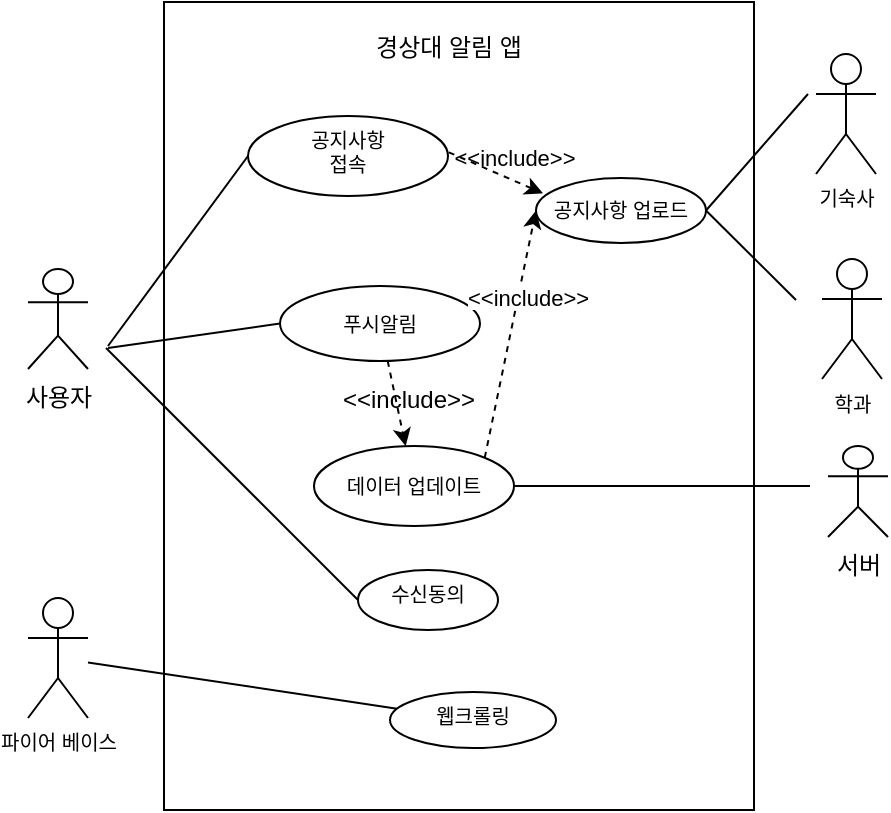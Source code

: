 <mxfile version="15.5.1" type="github">
  <diagram id="FfT6NV1a5uEnnNNgh3aj" name="Page-1">
    <mxGraphModel dx="1185" dy="662" grid="0" gridSize="10" guides="1" tooltips="1" connect="1" arrows="1" fold="1" page="1" pageScale="1" pageWidth="827" pageHeight="1169" math="0" shadow="0">
      <root>
        <mxCell id="0" />
        <mxCell id="1" parent="0" />
        <mxCell id="RBWV5vjC1XgZZIpLS1tP-13" value="" style="edgeStyle=none;rounded=0;orthogonalLoop=1;jettySize=auto;html=1;entryX=0;entryY=0.5;entryDx=0;entryDy=0;endArrow=none;endFill=0;" parent="1" target="RBWV5vjC1XgZZIpLS1tP-15" edge="1">
          <mxGeometry relative="1" as="geometry">
            <mxPoint x="200" y="427" as="sourcePoint" />
            <mxPoint x="323.0" y="400.5" as="targetPoint" />
          </mxGeometry>
        </mxCell>
        <mxCell id="RBWV5vjC1XgZZIpLS1tP-5" value="사용자" style="shape=umlActor;verticalLabelPosition=bottom;verticalAlign=top;html=1;outlineConnect=0;" parent="1" vertex="1">
          <mxGeometry x="160" y="387.5" width="30" height="50" as="geometry" />
        </mxCell>
        <mxCell id="RBWV5vjC1XgZZIpLS1tP-42" value="" style="edgeStyle=none;rounded=1;sketch=0;orthogonalLoop=1;jettySize=auto;html=1;endArrow=none;endFill=0;strokeColor=default;entryX=0;entryY=0.5;entryDx=0;entryDy=0;" parent="1" target="RBWV5vjC1XgZZIpLS1tP-41" edge="1">
          <mxGeometry relative="1" as="geometry">
            <mxPoint x="199" y="427" as="sourcePoint" />
          </mxGeometry>
        </mxCell>
        <mxCell id="JxVbLhGAbtT8IcMEekcU-12" style="edgeStyle=none;rounded=0;orthogonalLoop=1;jettySize=auto;html=1;fontSize=10;endArrow=none;endFill=0;entryX=-0.037;entryY=0.208;entryDx=0;entryDy=0;entryPerimeter=0;dashed=1;startArrow=classic;startFill=1;exitX=0.041;exitY=0.236;exitDx=0;exitDy=0;exitPerimeter=0;" edge="1" parent="1" source="RBWV5vjC1XgZZIpLS1tP-46" target="JxVbLhGAbtT8IcMEekcU-14">
          <mxGeometry relative="1" as="geometry">
            <mxPoint x="384.167" y="331" as="targetPoint" />
          </mxGeometry>
        </mxCell>
        <mxCell id="RBWV5vjC1XgZZIpLS1tP-6" value="공지사항&lt;br style=&quot;font-size: 10px;&quot;&gt;접속" style="ellipse;whiteSpace=wrap;html=1;verticalAlign=top;fontSize=10;" parent="1" vertex="1">
          <mxGeometry x="270" y="311" width="100" height="40" as="geometry" />
        </mxCell>
        <mxCell id="RBWV5vjC1XgZZIpLS1tP-45" value="" style="edgeStyle=none;rounded=1;sketch=0;orthogonalLoop=1;jettySize=auto;html=1;dashed=1;endArrow=classic;endFill=1;strokeColor=default;" parent="1" source="RBWV5vjC1XgZZIpLS1tP-15" target="RBWV5vjC1XgZZIpLS1tP-17" edge="1">
          <mxGeometry relative="1" as="geometry" />
        </mxCell>
        <mxCell id="RBWV5vjC1XgZZIpLS1tP-15" value="푸시알림" style="ellipse;whiteSpace=wrap;html=1;rounded=0;sketch=0;fontSize=10;" parent="1" vertex="1">
          <mxGeometry x="286" y="396" width="100" height="37.5" as="geometry" />
        </mxCell>
        <mxCell id="RBWV5vjC1XgZZIpLS1tP-47" value="" style="edgeStyle=none;rounded=1;sketch=0;orthogonalLoop=1;jettySize=auto;html=1;dashed=1;endArrow=classic;endFill=1;strokeColor=default;entryX=0;entryY=0.5;entryDx=0;entryDy=0;exitX=1;exitY=0;exitDx=0;exitDy=0;" parent="1" source="RBWV5vjC1XgZZIpLS1tP-17" target="RBWV5vjC1XgZZIpLS1tP-46" edge="1">
          <mxGeometry relative="1" as="geometry">
            <mxPoint x="530" y="320" as="sourcePoint" />
          </mxGeometry>
        </mxCell>
        <mxCell id="RBWV5vjC1XgZZIpLS1tP-17" value="데이터 업데이트" style="ellipse;whiteSpace=wrap;html=1;rounded=0;sketch=0;fontSize=10;" parent="1" vertex="1">
          <mxGeometry x="303" y="476" width="100" height="40" as="geometry" />
        </mxCell>
        <mxCell id="RBWV5vjC1XgZZIpLS1tP-18" value="서버" style="shape=umlActor;verticalLabelPosition=bottom;verticalAlign=top;html=1;outlineConnect=0;rounded=0;sketch=0;" parent="1" vertex="1">
          <mxGeometry x="560" y="476" width="30" height="45.5" as="geometry" />
        </mxCell>
        <mxCell id="RBWV5vjC1XgZZIpLS1tP-20" value="" style="endArrow=none;html=1;rounded=1;sketch=0;strokeColor=default;endFill=0;exitX=1;exitY=0.5;exitDx=0;exitDy=0;" parent="1" source="RBWV5vjC1XgZZIpLS1tP-17" edge="1">
          <mxGeometry relative="1" as="geometry">
            <mxPoint x="420" y="500" as="sourcePoint" />
            <mxPoint x="551" y="496" as="targetPoint" />
          </mxGeometry>
        </mxCell>
        <mxCell id="RBWV5vjC1XgZZIpLS1tP-23" value="경상대 알림 앱" style="text;html=1;align=center;verticalAlign=middle;resizable=0;points=[];autosize=1;strokeColor=none;fillColor=none;" parent="1" vertex="1">
          <mxGeometry x="325" y="267" width="90" height="20" as="geometry" />
        </mxCell>
        <mxCell id="RBWV5vjC1XgZZIpLS1tP-26" value="" style="html=1;rounded=1;sketch=0;endArrow=none;endFill=0;strokeColor=default;entryX=0;entryY=0.5;entryDx=0;entryDy=0;" parent="1" target="RBWV5vjC1XgZZIpLS1tP-6" edge="1">
          <mxGeometry width="100" relative="1" as="geometry">
            <mxPoint x="200" y="426" as="sourcePoint" />
            <mxPoint x="300" y="360" as="targetPoint" />
          </mxGeometry>
        </mxCell>
        <mxCell id="RBWV5vjC1XgZZIpLS1tP-41" value="수신동의" style="ellipse;whiteSpace=wrap;html=1;verticalAlign=top;fontSize=10;" parent="1" vertex="1">
          <mxGeometry x="325" y="538" width="70" height="30" as="geometry" />
        </mxCell>
        <mxCell id="RBWV5vjC1XgZZIpLS1tP-46" value="&lt;font style=&quot;font-size: 10px&quot;&gt;공지사항 업로드&lt;/font&gt;" style="ellipse;whiteSpace=wrap;html=1;rounded=0;sketch=0;" parent="1" vertex="1">
          <mxGeometry x="414" y="342" width="85" height="32.5" as="geometry" />
        </mxCell>
        <mxCell id="RBWV5vjC1XgZZIpLS1tP-50" value="&amp;lt;&amp;lt;include&amp;gt;&amp;gt;" style="text;html=1;align=center;verticalAlign=middle;resizable=0;points=[];autosize=1;strokeColor=none;fillColor=none;" parent="1" vertex="1">
          <mxGeometry x="310" y="442.5" width="80" height="20" as="geometry" />
        </mxCell>
        <mxCell id="RBWV5vjC1XgZZIpLS1tP-53" value="&lt;span style=&quot;color: rgb(0 , 0 , 0) ; font-family: &amp;#34;helvetica&amp;#34; ; font-size: 11px ; font-style: normal ; font-weight: 400 ; letter-spacing: normal ; text-align: center ; text-indent: 0px ; text-transform: none ; word-spacing: 0px ; background-color: rgb(255 , 255 , 255) ; display: inline ; float: none&quot;&gt;&amp;lt;&amp;lt;include&amp;gt;&amp;gt;&lt;/span&gt;" style="text;whiteSpace=wrap;html=1;" parent="1" vertex="1">
          <mxGeometry x="377.5" y="387.5" width="50" height="30" as="geometry" />
        </mxCell>
        <mxCell id="JxVbLhGAbtT8IcMEekcU-1" value="기숙사" style="shape=umlActor;verticalLabelPosition=bottom;verticalAlign=top;html=1;outlineConnect=0;fontSize=10;fillColor=none;" vertex="1" parent="1">
          <mxGeometry x="554" y="280" width="30" height="60" as="geometry" />
        </mxCell>
        <mxCell id="JxVbLhGAbtT8IcMEekcU-2" value="학과" style="shape=umlActor;verticalLabelPosition=bottom;verticalAlign=top;html=1;outlineConnect=0;fontSize=10;fillColor=none;" vertex="1" parent="1">
          <mxGeometry x="557" y="382.5" width="30" height="60" as="geometry" />
        </mxCell>
        <mxCell id="JxVbLhGAbtT8IcMEekcU-9" value="" style="rounded=0;orthogonalLoop=1;jettySize=auto;html=1;fontSize=10;endArrow=none;endFill=0;" edge="1" parent="1" source="JxVbLhGAbtT8IcMEekcU-5" target="JxVbLhGAbtT8IcMEekcU-8">
          <mxGeometry relative="1" as="geometry" />
        </mxCell>
        <mxCell id="JxVbLhGAbtT8IcMEekcU-5" value="파이어 베이스" style="shape=umlActor;verticalLabelPosition=bottom;verticalAlign=top;html=1;outlineConnect=0;fontSize=10;fillColor=none;" vertex="1" parent="1">
          <mxGeometry x="160" y="552" width="30" height="60" as="geometry" />
        </mxCell>
        <mxCell id="JxVbLhGAbtT8IcMEekcU-6" value="" style="endArrow=none;html=1;rounded=0;fontSize=10;exitX=1;exitY=0.5;exitDx=0;exitDy=0;" edge="1" parent="1" source="RBWV5vjC1XgZZIpLS1tP-46">
          <mxGeometry width="50" height="50" relative="1" as="geometry">
            <mxPoint x="500" y="350" as="sourcePoint" />
            <mxPoint x="550" y="300" as="targetPoint" />
          </mxGeometry>
        </mxCell>
        <mxCell id="JxVbLhGAbtT8IcMEekcU-7" value="" style="endArrow=none;html=1;rounded=0;fontSize=10;entryX=1;entryY=0.5;entryDx=0;entryDy=0;" edge="1" parent="1" target="RBWV5vjC1XgZZIpLS1tP-46">
          <mxGeometry width="50" height="50" relative="1" as="geometry">
            <mxPoint x="544" y="403" as="sourcePoint" />
            <mxPoint x="476" y="400" as="targetPoint" />
          </mxGeometry>
        </mxCell>
        <mxCell id="JxVbLhGAbtT8IcMEekcU-8" value="웹크롤링" style="ellipse;whiteSpace=wrap;html=1;fontSize=10;verticalAlign=top;fillColor=none;" vertex="1" parent="1">
          <mxGeometry x="341" y="599" width="83" height="28" as="geometry" />
        </mxCell>
        <mxCell id="JxVbLhGAbtT8IcMEekcU-14" value="&lt;font style=&quot;font-size: 11px&quot;&gt;&amp;lt;&amp;lt;include&amp;gt;&amp;gt;&lt;/font&gt;" style="text;html=1;align=center;verticalAlign=middle;resizable=0;points=[];autosize=1;strokeColor=none;fillColor=none;fontSize=10;" vertex="1" parent="1">
          <mxGeometry x="367" y="323" width="71" height="17" as="geometry" />
        </mxCell>
        <mxCell id="JxVbLhGAbtT8IcMEekcU-18" value="" style="rounded=0;whiteSpace=wrap;html=1;fontSize=11;fillColor=none;" vertex="1" parent="1">
          <mxGeometry x="228" y="254" width="295" height="404" as="geometry" />
        </mxCell>
      </root>
    </mxGraphModel>
  </diagram>
</mxfile>
